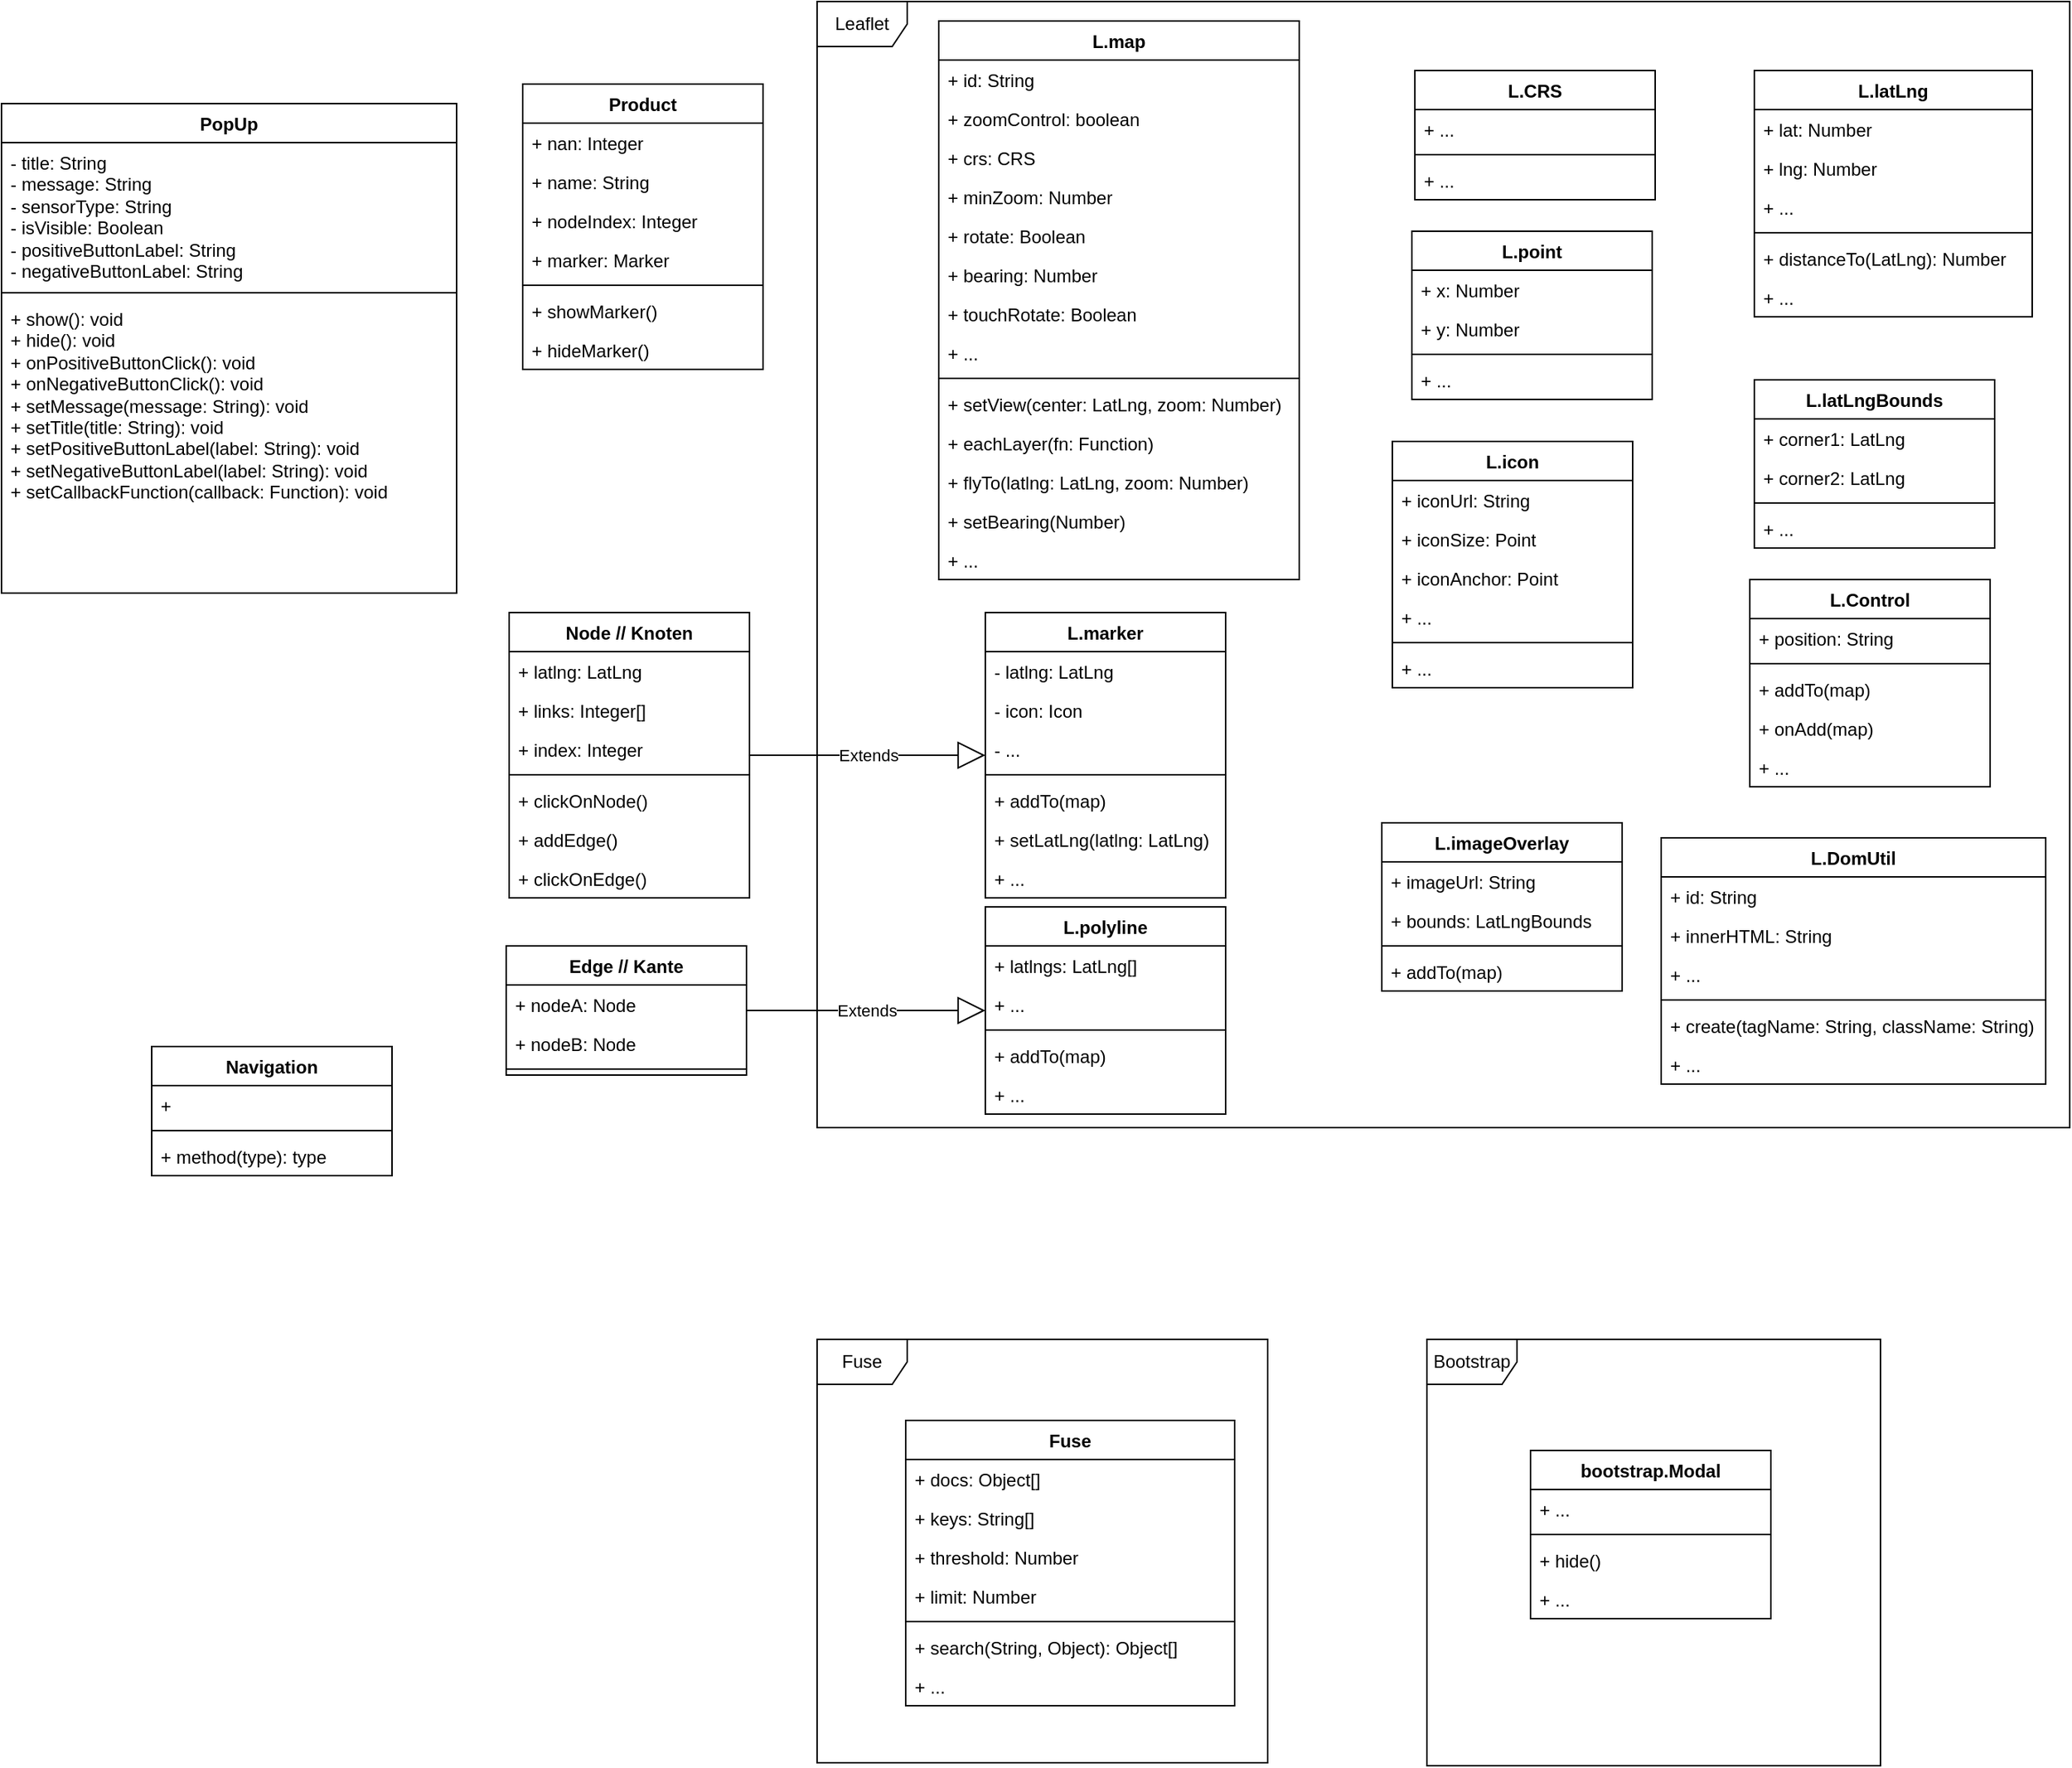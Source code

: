 <mxfile pages="2">
    <diagram id="jrNGx-gabtCFgvl1K_JJ" name="Klassendiagramm">
        <mxGraphModel dx="1294" dy="1395" grid="0" gridSize="10" guides="1" tooltips="1" connect="1" arrows="1" fold="1" page="0" pageScale="1" pageWidth="850" pageHeight="1100" math="0" shadow="0">
            <root>
                <mxCell id="0"/>
                <mxCell id="1" parent="0"/>
                <mxCell id="47bcrhxyphqd8BRHlcOZ-18" value="Leaflet" style="shape=umlFrame;whiteSpace=wrap;html=1;movable=0;resizable=0;rotatable=0;deletable=0;editable=0;connectable=0;locked=1;" parent="1" vertex="1">
                    <mxGeometry x="-164" y="-469" width="834" height="750" as="geometry"/>
                </mxCell>
                <mxCell id="-IxNRpvLPGeOnTa2XRwh-1" value="Node // Knoten" style="swimlane;fontStyle=1;align=center;verticalAlign=top;childLayout=stackLayout;horizontal=1;startSize=26;horizontalStack=0;resizeParent=1;resizeParentMax=0;resizeLast=0;collapsible=1;marginBottom=0;" parent="1" vertex="1">
                    <mxGeometry x="-369" y="-62" width="160" height="190" as="geometry"/>
                </mxCell>
                <mxCell id="2" value="+ latlng: LatLng" style="text;strokeColor=none;fillColor=none;align=left;verticalAlign=top;spacingLeft=4;spacingRight=4;overflow=hidden;rotatable=0;points=[[0,0.5],[1,0.5]];portConstraint=eastwest;" parent="-IxNRpvLPGeOnTa2XRwh-1" vertex="1">
                    <mxGeometry y="26" width="160" height="26" as="geometry"/>
                </mxCell>
                <mxCell id="79ByzgNNwlD58r3_2kEv-2" value="+ links: Integer[]" style="text;strokeColor=none;fillColor=none;align=left;verticalAlign=top;spacingLeft=4;spacingRight=4;overflow=hidden;rotatable=0;points=[[0,0.5],[1,0.5]];portConstraint=eastwest;" parent="-IxNRpvLPGeOnTa2XRwh-1" vertex="1">
                    <mxGeometry y="52" width="160" height="26" as="geometry"/>
                </mxCell>
                <mxCell id="47bcrhxyphqd8BRHlcOZ-35" value="+ index: Integer" style="text;strokeColor=none;fillColor=none;align=left;verticalAlign=top;spacingLeft=4;spacingRight=4;overflow=hidden;rotatable=0;points=[[0,0.5],[1,0.5]];portConstraint=eastwest;" parent="-IxNRpvLPGeOnTa2XRwh-1" vertex="1">
                    <mxGeometry y="78" width="160" height="26" as="geometry"/>
                </mxCell>
                <mxCell id="-IxNRpvLPGeOnTa2XRwh-3" value="" style="line;strokeWidth=1;fillColor=none;align=left;verticalAlign=middle;spacingTop=-1;spacingLeft=3;spacingRight=3;rotatable=0;labelPosition=right;points=[];portConstraint=eastwest;strokeColor=inherit;" parent="-IxNRpvLPGeOnTa2XRwh-1" vertex="1">
                    <mxGeometry y="104" width="160" height="8" as="geometry"/>
                </mxCell>
                <mxCell id="-IxNRpvLPGeOnTa2XRwh-4" value="+ clickOnNode()" style="text;strokeColor=none;fillColor=none;align=left;verticalAlign=top;spacingLeft=4;spacingRight=4;overflow=hidden;rotatable=0;points=[[0,0.5],[1,0.5]];portConstraint=eastwest;" parent="-IxNRpvLPGeOnTa2XRwh-1" vertex="1">
                    <mxGeometry y="112" width="160" height="26" as="geometry"/>
                </mxCell>
                <mxCell id="3" value="+ addEdge()" style="text;strokeColor=none;fillColor=none;align=left;verticalAlign=top;spacingLeft=4;spacingRight=4;overflow=hidden;rotatable=0;points=[[0,0.5],[1,0.5]];portConstraint=eastwest;" parent="-IxNRpvLPGeOnTa2XRwh-1" vertex="1">
                    <mxGeometry y="138" width="160" height="26" as="geometry"/>
                </mxCell>
                <mxCell id="4" value="+ clickOnEdge()" style="text;strokeColor=none;fillColor=none;align=left;verticalAlign=top;spacingLeft=4;spacingRight=4;overflow=hidden;rotatable=0;points=[[0,0.5],[1,0.5]];portConstraint=eastwest;" parent="-IxNRpvLPGeOnTa2XRwh-1" vertex="1">
                    <mxGeometry y="164" width="160" height="26" as="geometry"/>
                </mxCell>
                <mxCell id="47bcrhxyphqd8BRHlcOZ-1" value="L.marker" style="swimlane;fontStyle=1;align=center;verticalAlign=top;childLayout=stackLayout;horizontal=1;startSize=26;horizontalStack=0;resizeParent=1;resizeParentMax=0;resizeLast=0;collapsible=1;marginBottom=0;" parent="1" vertex="1">
                    <mxGeometry x="-52" y="-62" width="160" height="190" as="geometry"/>
                </mxCell>
                <mxCell id="47bcrhxyphqd8BRHlcOZ-2" value="- latlng: LatLng" style="text;strokeColor=none;fillColor=none;align=left;verticalAlign=top;spacingLeft=4;spacingRight=4;overflow=hidden;rotatable=0;points=[[0,0.5],[1,0.5]];portConstraint=eastwest;" parent="47bcrhxyphqd8BRHlcOZ-1" vertex="1">
                    <mxGeometry y="26" width="160" height="26" as="geometry"/>
                </mxCell>
                <mxCell id="47bcrhxyphqd8BRHlcOZ-5" value="- icon: Icon" style="text;strokeColor=none;fillColor=none;align=left;verticalAlign=top;spacingLeft=4;spacingRight=4;overflow=hidden;rotatable=0;points=[[0,0.5],[1,0.5]];portConstraint=eastwest;" parent="47bcrhxyphqd8BRHlcOZ-1" vertex="1">
                    <mxGeometry y="52" width="160" height="26" as="geometry"/>
                </mxCell>
                <mxCell id="47bcrhxyphqd8BRHlcOZ-22" value="- ..." style="text;strokeColor=none;fillColor=none;align=left;verticalAlign=top;spacingLeft=4;spacingRight=4;overflow=hidden;rotatable=0;points=[[0,0.5],[1,0.5]];portConstraint=eastwest;" parent="47bcrhxyphqd8BRHlcOZ-1" vertex="1">
                    <mxGeometry y="78" width="160" height="26" as="geometry"/>
                </mxCell>
                <mxCell id="47bcrhxyphqd8BRHlcOZ-3" value="" style="line;strokeWidth=1;fillColor=none;align=left;verticalAlign=middle;spacingTop=-1;spacingLeft=3;spacingRight=3;rotatable=0;labelPosition=right;points=[];portConstraint=eastwest;strokeColor=inherit;" parent="47bcrhxyphqd8BRHlcOZ-1" vertex="1">
                    <mxGeometry y="104" width="160" height="8" as="geometry"/>
                </mxCell>
                <mxCell id="4031oEJd7GCodYw7584o-1" value="+ addTo(map)" style="text;strokeColor=none;fillColor=none;align=left;verticalAlign=top;spacingLeft=4;spacingRight=4;overflow=hidden;rotatable=0;points=[[0,0.5],[1,0.5]];portConstraint=eastwest;" parent="47bcrhxyphqd8BRHlcOZ-1" vertex="1">
                    <mxGeometry y="112" width="160" height="26" as="geometry"/>
                </mxCell>
                <mxCell id="36" value="+ setLatLng(latlng: LatLng)" style="text;strokeColor=none;fillColor=none;align=left;verticalAlign=top;spacingLeft=4;spacingRight=4;overflow=hidden;rotatable=0;points=[[0,0.5],[1,0.5]];portConstraint=eastwest;" vertex="1" parent="47bcrhxyphqd8BRHlcOZ-1">
                    <mxGeometry y="138" width="160" height="26" as="geometry"/>
                </mxCell>
                <mxCell id="47bcrhxyphqd8BRHlcOZ-23" value="+ ..." style="text;strokeColor=none;fillColor=none;align=left;verticalAlign=top;spacingLeft=4;spacingRight=4;overflow=hidden;rotatable=0;points=[[0,0.5],[1,0.5]];portConstraint=eastwest;" parent="47bcrhxyphqd8BRHlcOZ-1" vertex="1">
                    <mxGeometry y="164" width="160" height="26" as="geometry"/>
                </mxCell>
                <mxCell id="47bcrhxyphqd8BRHlcOZ-6" value="L.icon" style="swimlane;fontStyle=1;align=center;verticalAlign=top;childLayout=stackLayout;horizontal=1;startSize=26;horizontalStack=0;resizeParent=1;resizeParentMax=0;resizeLast=0;collapsible=1;marginBottom=0;" parent="1" vertex="1">
                    <mxGeometry x="219" y="-176" width="160" height="164" as="geometry"/>
                </mxCell>
                <mxCell id="47bcrhxyphqd8BRHlcOZ-7" value="+ iconUrl: String" style="text;strokeColor=none;fillColor=none;align=left;verticalAlign=top;spacingLeft=4;spacingRight=4;overflow=hidden;rotatable=0;points=[[0,0.5],[1,0.5]];portConstraint=eastwest;" parent="47bcrhxyphqd8BRHlcOZ-6" vertex="1">
                    <mxGeometry y="26" width="160" height="26" as="geometry"/>
                </mxCell>
                <mxCell id="47bcrhxyphqd8BRHlcOZ-10" value="+ iconSize: Point" style="text;strokeColor=none;fillColor=none;align=left;verticalAlign=top;spacingLeft=4;spacingRight=4;overflow=hidden;rotatable=0;points=[[0,0.5],[1,0.5]];portConstraint=eastwest;" parent="47bcrhxyphqd8BRHlcOZ-6" vertex="1">
                    <mxGeometry y="52" width="160" height="26" as="geometry"/>
                </mxCell>
                <mxCell id="47bcrhxyphqd8BRHlcOZ-11" value="+ iconAnchor: Point" style="text;strokeColor=none;fillColor=none;align=left;verticalAlign=top;spacingLeft=4;spacingRight=4;overflow=hidden;rotatable=0;points=[[0,0.5],[1,0.5]];portConstraint=eastwest;" parent="47bcrhxyphqd8BRHlcOZ-6" vertex="1">
                    <mxGeometry y="78" width="160" height="26" as="geometry"/>
                </mxCell>
                <mxCell id="47bcrhxyphqd8BRHlcOZ-20" value="+ ..." style="text;strokeColor=none;fillColor=none;align=left;verticalAlign=top;spacingLeft=4;spacingRight=4;overflow=hidden;rotatable=0;points=[[0,0.5],[1,0.5]];portConstraint=eastwest;" parent="47bcrhxyphqd8BRHlcOZ-6" vertex="1">
                    <mxGeometry y="104" width="160" height="26" as="geometry"/>
                </mxCell>
                <mxCell id="47bcrhxyphqd8BRHlcOZ-8" value="" style="line;strokeWidth=1;fillColor=none;align=left;verticalAlign=middle;spacingTop=-1;spacingLeft=3;spacingRight=3;rotatable=0;labelPosition=right;points=[];portConstraint=eastwest;strokeColor=inherit;" parent="47bcrhxyphqd8BRHlcOZ-6" vertex="1">
                    <mxGeometry y="130" width="160" height="8" as="geometry"/>
                </mxCell>
                <mxCell id="47bcrhxyphqd8BRHlcOZ-9" value="+ ..." style="text;strokeColor=none;fillColor=none;align=left;verticalAlign=top;spacingLeft=4;spacingRight=4;overflow=hidden;rotatable=0;points=[[0,0.5],[1,0.5]];portConstraint=eastwest;" parent="47bcrhxyphqd8BRHlcOZ-6" vertex="1">
                    <mxGeometry y="138" width="160" height="26" as="geometry"/>
                </mxCell>
                <mxCell id="47bcrhxyphqd8BRHlcOZ-12" value="L.point" style="swimlane;fontStyle=1;align=center;verticalAlign=top;childLayout=stackLayout;horizontal=1;startSize=26;horizontalStack=0;resizeParent=1;resizeParentMax=0;resizeLast=0;collapsible=1;marginBottom=0;" parent="1" vertex="1">
                    <mxGeometry x="232" y="-316" width="160" height="112" as="geometry"/>
                </mxCell>
                <mxCell id="47bcrhxyphqd8BRHlcOZ-13" value="+ x: Number" style="text;strokeColor=none;fillColor=none;align=left;verticalAlign=top;spacingLeft=4;spacingRight=4;overflow=hidden;rotatable=0;points=[[0,0.5],[1,0.5]];portConstraint=eastwest;" parent="47bcrhxyphqd8BRHlcOZ-12" vertex="1">
                    <mxGeometry y="26" width="160" height="26" as="geometry"/>
                </mxCell>
                <mxCell id="47bcrhxyphqd8BRHlcOZ-16" value="+ y: Number" style="text;strokeColor=none;fillColor=none;align=left;verticalAlign=top;spacingLeft=4;spacingRight=4;overflow=hidden;rotatable=0;points=[[0,0.5],[1,0.5]];portConstraint=eastwest;" parent="47bcrhxyphqd8BRHlcOZ-12" vertex="1">
                    <mxGeometry y="52" width="160" height="26" as="geometry"/>
                </mxCell>
                <mxCell id="47bcrhxyphqd8BRHlcOZ-14" value="" style="line;strokeWidth=1;fillColor=none;align=left;verticalAlign=middle;spacingTop=-1;spacingLeft=3;spacingRight=3;rotatable=0;labelPosition=right;points=[];portConstraint=eastwest;strokeColor=inherit;" parent="47bcrhxyphqd8BRHlcOZ-12" vertex="1">
                    <mxGeometry y="78" width="160" height="8" as="geometry"/>
                </mxCell>
                <mxCell id="47bcrhxyphqd8BRHlcOZ-15" value="+ ..." style="text;strokeColor=none;fillColor=none;align=left;verticalAlign=top;spacingLeft=4;spacingRight=4;overflow=hidden;rotatable=0;points=[[0,0.5],[1,0.5]];portConstraint=eastwest;" parent="47bcrhxyphqd8BRHlcOZ-12" vertex="1">
                    <mxGeometry y="86" width="160" height="26" as="geometry"/>
                </mxCell>
                <mxCell id="47bcrhxyphqd8BRHlcOZ-24" value="Extends" style="endArrow=block;endSize=16;endFill=0;html=1;exitX=1;exitY=0.5;exitDx=0;exitDy=0;" parent="1" source="-IxNRpvLPGeOnTa2XRwh-1" target="47bcrhxyphqd8BRHlcOZ-1" edge="1">
                    <mxGeometry width="160" relative="1" as="geometry">
                        <mxPoint x="-137" y="203" as="sourcePoint"/>
                        <mxPoint x="23" y="203" as="targetPoint"/>
                    </mxGeometry>
                </mxCell>
                <mxCell id="47bcrhxyphqd8BRHlcOZ-27" value="L.latLng" style="swimlane;fontStyle=1;align=center;verticalAlign=top;childLayout=stackLayout;horizontal=1;startSize=26;horizontalStack=0;resizeParent=1;resizeParentMax=0;resizeLast=0;collapsible=1;marginBottom=0;" parent="1" vertex="1">
                    <mxGeometry x="460" y="-423" width="185" height="164" as="geometry"/>
                </mxCell>
                <mxCell id="47bcrhxyphqd8BRHlcOZ-28" value="+ lat: Number" style="text;strokeColor=none;fillColor=none;align=left;verticalAlign=top;spacingLeft=4;spacingRight=4;overflow=hidden;rotatable=0;points=[[0,0.5],[1,0.5]];portConstraint=eastwest;" parent="47bcrhxyphqd8BRHlcOZ-27" vertex="1">
                    <mxGeometry y="26" width="185" height="26" as="geometry"/>
                </mxCell>
                <mxCell id="47bcrhxyphqd8BRHlcOZ-32" value="+ lng: Number" style="text;strokeColor=none;fillColor=none;align=left;verticalAlign=top;spacingLeft=4;spacingRight=4;overflow=hidden;rotatable=0;points=[[0,0.5],[1,0.5]];portConstraint=eastwest;" parent="47bcrhxyphqd8BRHlcOZ-27" vertex="1">
                    <mxGeometry y="52" width="185" height="26" as="geometry"/>
                </mxCell>
                <mxCell id="47bcrhxyphqd8BRHlcOZ-33" value="+ ..." style="text;strokeColor=none;fillColor=none;align=left;verticalAlign=top;spacingLeft=4;spacingRight=4;overflow=hidden;rotatable=0;points=[[0,0.5],[1,0.5]];portConstraint=eastwest;" parent="47bcrhxyphqd8BRHlcOZ-27" vertex="1">
                    <mxGeometry y="78" width="185" height="26" as="geometry"/>
                </mxCell>
                <mxCell id="47bcrhxyphqd8BRHlcOZ-29" value="" style="line;strokeWidth=1;fillColor=none;align=left;verticalAlign=middle;spacingTop=-1;spacingLeft=3;spacingRight=3;rotatable=0;labelPosition=right;points=[];portConstraint=eastwest;strokeColor=inherit;" parent="47bcrhxyphqd8BRHlcOZ-27" vertex="1">
                    <mxGeometry y="104" width="185" height="8" as="geometry"/>
                </mxCell>
                <mxCell id="47bcrhxyphqd8BRHlcOZ-30" value="+ distanceTo(LatLng): Number" style="text;strokeColor=none;fillColor=none;align=left;verticalAlign=top;spacingLeft=4;spacingRight=4;overflow=hidden;rotatable=0;points=[[0,0.5],[1,0.5]];portConstraint=eastwest;" parent="47bcrhxyphqd8BRHlcOZ-27" vertex="1">
                    <mxGeometry y="112" width="185" height="26" as="geometry"/>
                </mxCell>
                <mxCell id="47bcrhxyphqd8BRHlcOZ-31" value="+ ..." style="text;strokeColor=none;fillColor=none;align=left;verticalAlign=top;spacingLeft=4;spacingRight=4;overflow=hidden;rotatable=0;points=[[0,0.5],[1,0.5]];portConstraint=eastwest;" parent="47bcrhxyphqd8BRHlcOZ-27" vertex="1">
                    <mxGeometry y="138" width="185" height="26" as="geometry"/>
                </mxCell>
                <mxCell id="47bcrhxyphqd8BRHlcOZ-36" value="L.map" style="swimlane;fontStyle=1;align=center;verticalAlign=top;childLayout=stackLayout;horizontal=1;startSize=26;horizontalStack=0;resizeParent=1;resizeParentMax=0;resizeLast=0;collapsible=1;marginBottom=0;" parent="1" vertex="1">
                    <mxGeometry x="-83" y="-456" width="240" height="372" as="geometry"/>
                </mxCell>
                <mxCell id="47bcrhxyphqd8BRHlcOZ-46" value="+ id: String" style="text;strokeColor=none;fillColor=none;align=left;verticalAlign=top;spacingLeft=4;spacingRight=4;overflow=hidden;rotatable=0;points=[[0,0.5],[1,0.5]];portConstraint=eastwest;" parent="47bcrhxyphqd8BRHlcOZ-36" vertex="1">
                    <mxGeometry y="26" width="240" height="26" as="geometry"/>
                </mxCell>
                <mxCell id="47bcrhxyphqd8BRHlcOZ-37" value="+ zoomControl: boolean" style="text;strokeColor=none;fillColor=none;align=left;verticalAlign=top;spacingLeft=4;spacingRight=4;overflow=hidden;rotatable=0;points=[[0,0.5],[1,0.5]];portConstraint=eastwest;" parent="47bcrhxyphqd8BRHlcOZ-36" vertex="1">
                    <mxGeometry y="52" width="240" height="26" as="geometry"/>
                </mxCell>
                <mxCell id="47bcrhxyphqd8BRHlcOZ-40" value="+ crs: CRS" style="text;strokeColor=none;fillColor=none;align=left;verticalAlign=top;spacingLeft=4;spacingRight=4;overflow=hidden;rotatable=0;points=[[0,0.5],[1,0.5]];portConstraint=eastwest;" parent="47bcrhxyphqd8BRHlcOZ-36" vertex="1">
                    <mxGeometry y="78" width="240" height="26" as="geometry"/>
                </mxCell>
                <mxCell id="47bcrhxyphqd8BRHlcOZ-41" value="+ minZoom: Number" style="text;strokeColor=none;fillColor=none;align=left;verticalAlign=top;spacingLeft=4;spacingRight=4;overflow=hidden;rotatable=0;points=[[0,0.5],[1,0.5]];portConstraint=eastwest;" parent="47bcrhxyphqd8BRHlcOZ-36" vertex="1">
                    <mxGeometry y="104" width="240" height="26" as="geometry"/>
                </mxCell>
                <mxCell id="22" value="+ rotate: Boolean" style="text;strokeColor=none;fillColor=none;align=left;verticalAlign=top;spacingLeft=4;spacingRight=4;overflow=hidden;rotatable=0;points=[[0,0.5],[1,0.5]];portConstraint=eastwest;" parent="47bcrhxyphqd8BRHlcOZ-36" vertex="1">
                    <mxGeometry y="130" width="240" height="26" as="geometry"/>
                </mxCell>
                <mxCell id="23" value="+ bearing: Number" style="text;strokeColor=none;fillColor=none;align=left;verticalAlign=top;spacingLeft=4;spacingRight=4;overflow=hidden;rotatable=0;points=[[0,0.5],[1,0.5]];portConstraint=eastwest;" vertex="1" parent="47bcrhxyphqd8BRHlcOZ-36">
                    <mxGeometry y="156" width="240" height="26" as="geometry"/>
                </mxCell>
                <mxCell id="24" value="+ touchRotate: Boolean" style="text;strokeColor=none;fillColor=none;align=left;verticalAlign=top;spacingLeft=4;spacingRight=4;overflow=hidden;rotatable=0;points=[[0,0.5],[1,0.5]];portConstraint=eastwest;" vertex="1" parent="47bcrhxyphqd8BRHlcOZ-36">
                    <mxGeometry y="182" width="240" height="26" as="geometry"/>
                </mxCell>
                <mxCell id="47bcrhxyphqd8BRHlcOZ-47" value="+ ..." style="text;strokeColor=none;fillColor=none;align=left;verticalAlign=top;spacingLeft=4;spacingRight=4;overflow=hidden;rotatable=0;points=[[0,0.5],[1,0.5]];portConstraint=eastwest;" parent="47bcrhxyphqd8BRHlcOZ-36" vertex="1">
                    <mxGeometry y="208" width="240" height="26" as="geometry"/>
                </mxCell>
                <mxCell id="47bcrhxyphqd8BRHlcOZ-38" value="" style="line;strokeWidth=1;fillColor=none;align=left;verticalAlign=middle;spacingTop=-1;spacingLeft=3;spacingRight=3;rotatable=0;labelPosition=right;points=[];portConstraint=eastwest;strokeColor=inherit;" parent="47bcrhxyphqd8BRHlcOZ-36" vertex="1">
                    <mxGeometry y="234" width="240" height="8" as="geometry"/>
                </mxCell>
                <mxCell id="47bcrhxyphqd8BRHlcOZ-39" value="+ setView(center: LatLng, zoom: Number)" style="text;strokeColor=none;fillColor=none;align=left;verticalAlign=top;spacingLeft=4;spacingRight=4;overflow=hidden;rotatable=0;points=[[0,0.5],[1,0.5]];portConstraint=eastwest;" parent="47bcrhxyphqd8BRHlcOZ-36" vertex="1">
                    <mxGeometry y="242" width="240" height="26" as="geometry"/>
                </mxCell>
                <mxCell id="33" value="+ eachLayer(fn: Function)" style="text;strokeColor=none;fillColor=none;align=left;verticalAlign=top;spacingLeft=4;spacingRight=4;overflow=hidden;rotatable=0;points=[[0,0.5],[1,0.5]];portConstraint=eastwest;" vertex="1" parent="47bcrhxyphqd8BRHlcOZ-36">
                    <mxGeometry y="268" width="240" height="26" as="geometry"/>
                </mxCell>
                <mxCell id="34" value="+ flyTo(latlng: LatLng, zoom: Number)" style="text;strokeColor=none;fillColor=none;align=left;verticalAlign=top;spacingLeft=4;spacingRight=4;overflow=hidden;rotatable=0;points=[[0,0.5],[1,0.5]];portConstraint=eastwest;" vertex="1" parent="47bcrhxyphqd8BRHlcOZ-36">
                    <mxGeometry y="294" width="240" height="26" as="geometry"/>
                </mxCell>
                <mxCell id="35" value="+ setBearing(Number)" style="text;strokeColor=none;fillColor=none;align=left;verticalAlign=top;spacingLeft=4;spacingRight=4;overflow=hidden;rotatable=0;points=[[0,0.5],[1,0.5]];portConstraint=eastwest;" vertex="1" parent="47bcrhxyphqd8BRHlcOZ-36">
                    <mxGeometry y="320" width="240" height="26" as="geometry"/>
                </mxCell>
                <mxCell id="47bcrhxyphqd8BRHlcOZ-48" value="+ ..." style="text;strokeColor=none;fillColor=none;align=left;verticalAlign=top;spacingLeft=4;spacingRight=4;overflow=hidden;rotatable=0;points=[[0,0.5],[1,0.5]];portConstraint=eastwest;" parent="47bcrhxyphqd8BRHlcOZ-36" vertex="1">
                    <mxGeometry y="346" width="240" height="26" as="geometry"/>
                </mxCell>
                <mxCell id="47bcrhxyphqd8BRHlcOZ-42" value="L.imageOverlay" style="swimlane;fontStyle=1;align=center;verticalAlign=top;childLayout=stackLayout;horizontal=1;startSize=26;horizontalStack=0;resizeParent=1;resizeParentMax=0;resizeLast=0;collapsible=1;marginBottom=0;" parent="1" vertex="1">
                    <mxGeometry x="212" y="78" width="160" height="112" as="geometry"/>
                </mxCell>
                <mxCell id="47bcrhxyphqd8BRHlcOZ-43" value="+ imageUrl: String" style="text;strokeColor=none;fillColor=none;align=left;verticalAlign=top;spacingLeft=4;spacingRight=4;overflow=hidden;rotatable=0;points=[[0,0.5],[1,0.5]];portConstraint=eastwest;" parent="47bcrhxyphqd8BRHlcOZ-42" vertex="1">
                    <mxGeometry y="26" width="160" height="26" as="geometry"/>
                </mxCell>
                <mxCell id="47bcrhxyphqd8BRHlcOZ-49" value="+ bounds: LatLngBounds" style="text;strokeColor=none;fillColor=none;align=left;verticalAlign=top;spacingLeft=4;spacingRight=4;overflow=hidden;rotatable=0;points=[[0,0.5],[1,0.5]];portConstraint=eastwest;" parent="47bcrhxyphqd8BRHlcOZ-42" vertex="1">
                    <mxGeometry y="52" width="160" height="26" as="geometry"/>
                </mxCell>
                <mxCell id="47bcrhxyphqd8BRHlcOZ-44" value="" style="line;strokeWidth=1;fillColor=none;align=left;verticalAlign=middle;spacingTop=-1;spacingLeft=3;spacingRight=3;rotatable=0;labelPosition=right;points=[];portConstraint=eastwest;strokeColor=inherit;" parent="47bcrhxyphqd8BRHlcOZ-42" vertex="1">
                    <mxGeometry y="78" width="160" height="8" as="geometry"/>
                </mxCell>
                <mxCell id="47bcrhxyphqd8BRHlcOZ-45" value="+ addTo(map)" style="text;strokeColor=none;fillColor=none;align=left;verticalAlign=top;spacingLeft=4;spacingRight=4;overflow=hidden;rotatable=0;points=[[0,0.5],[1,0.5]];portConstraint=eastwest;" parent="47bcrhxyphqd8BRHlcOZ-42" vertex="1">
                    <mxGeometry y="86" width="160" height="26" as="geometry"/>
                </mxCell>
                <mxCell id="47bcrhxyphqd8BRHlcOZ-50" value="L.latLngBounds" style="swimlane;fontStyle=1;align=center;verticalAlign=top;childLayout=stackLayout;horizontal=1;startSize=26;horizontalStack=0;resizeParent=1;resizeParentMax=0;resizeLast=0;collapsible=1;marginBottom=0;" parent="1" vertex="1">
                    <mxGeometry x="460" y="-217" width="160" height="112" as="geometry"/>
                </mxCell>
                <mxCell id="47bcrhxyphqd8BRHlcOZ-51" value="+ corner1: LatLng" style="text;strokeColor=none;fillColor=none;align=left;verticalAlign=top;spacingLeft=4;spacingRight=4;overflow=hidden;rotatable=0;points=[[0,0.5],[1,0.5]];portConstraint=eastwest;" parent="47bcrhxyphqd8BRHlcOZ-50" vertex="1">
                    <mxGeometry y="26" width="160" height="26" as="geometry"/>
                </mxCell>
                <mxCell id="47bcrhxyphqd8BRHlcOZ-54" value="+ corner2: LatLng" style="text;strokeColor=none;fillColor=none;align=left;verticalAlign=top;spacingLeft=4;spacingRight=4;overflow=hidden;rotatable=0;points=[[0,0.5],[1,0.5]];portConstraint=eastwest;" parent="47bcrhxyphqd8BRHlcOZ-50" vertex="1">
                    <mxGeometry y="52" width="160" height="26" as="geometry"/>
                </mxCell>
                <mxCell id="47bcrhxyphqd8BRHlcOZ-52" value="" style="line;strokeWidth=1;fillColor=none;align=left;verticalAlign=middle;spacingTop=-1;spacingLeft=3;spacingRight=3;rotatable=0;labelPosition=right;points=[];portConstraint=eastwest;strokeColor=inherit;" parent="47bcrhxyphqd8BRHlcOZ-50" vertex="1">
                    <mxGeometry y="78" width="160" height="8" as="geometry"/>
                </mxCell>
                <mxCell id="47bcrhxyphqd8BRHlcOZ-53" value="+ ..." style="text;strokeColor=none;fillColor=none;align=left;verticalAlign=top;spacingLeft=4;spacingRight=4;overflow=hidden;rotatable=0;points=[[0,0.5],[1,0.5]];portConstraint=eastwest;" parent="47bcrhxyphqd8BRHlcOZ-50" vertex="1">
                    <mxGeometry y="86" width="160" height="26" as="geometry"/>
                </mxCell>
                <mxCell id="47bcrhxyphqd8BRHlcOZ-58" value="L.CRS" style="swimlane;fontStyle=1;align=center;verticalAlign=top;childLayout=stackLayout;horizontal=1;startSize=26;horizontalStack=0;resizeParent=1;resizeParentMax=0;resizeLast=0;collapsible=1;marginBottom=0;" parent="1" vertex="1">
                    <mxGeometry x="234" y="-423" width="160" height="86" as="geometry"/>
                </mxCell>
                <mxCell id="47bcrhxyphqd8BRHlcOZ-59" value="+ ..." style="text;strokeColor=none;fillColor=none;align=left;verticalAlign=top;spacingLeft=4;spacingRight=4;overflow=hidden;rotatable=0;points=[[0,0.5],[1,0.5]];portConstraint=eastwest;" parent="47bcrhxyphqd8BRHlcOZ-58" vertex="1">
                    <mxGeometry y="26" width="160" height="26" as="geometry"/>
                </mxCell>
                <mxCell id="47bcrhxyphqd8BRHlcOZ-60" value="" style="line;strokeWidth=1;fillColor=none;align=left;verticalAlign=middle;spacingTop=-1;spacingLeft=3;spacingRight=3;rotatable=0;labelPosition=right;points=[];portConstraint=eastwest;strokeColor=inherit;" parent="47bcrhxyphqd8BRHlcOZ-58" vertex="1">
                    <mxGeometry y="52" width="160" height="8" as="geometry"/>
                </mxCell>
                <mxCell id="47bcrhxyphqd8BRHlcOZ-61" value="+ ..." style="text;strokeColor=none;fillColor=none;align=left;verticalAlign=top;spacingLeft=4;spacingRight=4;overflow=hidden;rotatable=0;points=[[0,0.5],[1,0.5]];portConstraint=eastwest;" parent="47bcrhxyphqd8BRHlcOZ-58" vertex="1">
                    <mxGeometry y="60" width="160" height="26" as="geometry"/>
                </mxCell>
                <mxCell id="4031oEJd7GCodYw7584o-3" value="L.polyline" style="swimlane;fontStyle=1;align=center;verticalAlign=top;childLayout=stackLayout;horizontal=1;startSize=26;horizontalStack=0;resizeParent=1;resizeParentMax=0;resizeLast=0;collapsible=1;marginBottom=0;" parent="1" vertex="1">
                    <mxGeometry x="-52" y="134" width="160" height="138" as="geometry"/>
                </mxCell>
                <mxCell id="4031oEJd7GCodYw7584o-4" value="+ latlngs: LatLng[]" style="text;strokeColor=none;fillColor=none;align=left;verticalAlign=top;spacingLeft=4;spacingRight=4;overflow=hidden;rotatable=0;points=[[0,0.5],[1,0.5]];portConstraint=eastwest;" parent="4031oEJd7GCodYw7584o-3" vertex="1">
                    <mxGeometry y="26" width="160" height="26" as="geometry"/>
                </mxCell>
                <mxCell id="4031oEJd7GCodYw7584o-13" value="+ ..." style="text;strokeColor=none;fillColor=none;align=left;verticalAlign=top;spacingLeft=4;spacingRight=4;overflow=hidden;rotatable=0;points=[[0,0.5],[1,0.5]];portConstraint=eastwest;" parent="4031oEJd7GCodYw7584o-3" vertex="1">
                    <mxGeometry y="52" width="160" height="26" as="geometry"/>
                </mxCell>
                <mxCell id="4031oEJd7GCodYw7584o-5" value="" style="line;strokeWidth=1;fillColor=none;align=left;verticalAlign=middle;spacingTop=-1;spacingLeft=3;spacingRight=3;rotatable=0;labelPosition=right;points=[];portConstraint=eastwest;strokeColor=inherit;" parent="4031oEJd7GCodYw7584o-3" vertex="1">
                    <mxGeometry y="78" width="160" height="8" as="geometry"/>
                </mxCell>
                <mxCell id="4031oEJd7GCodYw7584o-6" value="+ addTo(map)" style="text;strokeColor=none;fillColor=none;align=left;verticalAlign=top;spacingLeft=4;spacingRight=4;overflow=hidden;rotatable=0;points=[[0,0.5],[1,0.5]];portConstraint=eastwest;" parent="4031oEJd7GCodYw7584o-3" vertex="1">
                    <mxGeometry y="86" width="160" height="26" as="geometry"/>
                </mxCell>
                <mxCell id="4031oEJd7GCodYw7584o-14" value="+ ..." style="text;strokeColor=none;fillColor=none;align=left;verticalAlign=top;spacingLeft=4;spacingRight=4;overflow=hidden;rotatable=0;points=[[0,0.5],[1,0.5]];portConstraint=eastwest;" parent="4031oEJd7GCodYw7584o-3" vertex="1">
                    <mxGeometry y="112" width="160" height="26" as="geometry"/>
                </mxCell>
                <mxCell id="4031oEJd7GCodYw7584o-7" value="Edge // Kante" style="swimlane;fontStyle=1;align=center;verticalAlign=top;childLayout=stackLayout;horizontal=1;startSize=26;horizontalStack=0;resizeParent=1;resizeParentMax=0;resizeLast=0;collapsible=1;marginBottom=0;" parent="1" vertex="1">
                    <mxGeometry x="-371" y="160" width="160" height="86" as="geometry"/>
                </mxCell>
                <mxCell id="4031oEJd7GCodYw7584o-8" value="+ nodeA: Node" style="text;strokeColor=none;fillColor=none;align=left;verticalAlign=top;spacingLeft=4;spacingRight=4;overflow=hidden;rotatable=0;points=[[0,0.5],[1,0.5]];portConstraint=eastwest;" parent="4031oEJd7GCodYw7584o-7" vertex="1">
                    <mxGeometry y="26" width="160" height="26" as="geometry"/>
                </mxCell>
                <mxCell id="4031oEJd7GCodYw7584o-12" value="+ nodeB: Node" style="text;strokeColor=none;fillColor=none;align=left;verticalAlign=top;spacingLeft=4;spacingRight=4;overflow=hidden;rotatable=0;points=[[0,0.5],[1,0.5]];portConstraint=eastwest;" parent="4031oEJd7GCodYw7584o-7" vertex="1">
                    <mxGeometry y="52" width="160" height="26" as="geometry"/>
                </mxCell>
                <mxCell id="4031oEJd7GCodYw7584o-9" value="" style="line;strokeWidth=1;fillColor=none;align=left;verticalAlign=middle;spacingTop=-1;spacingLeft=3;spacingRight=3;rotatable=0;labelPosition=right;points=[];portConstraint=eastwest;strokeColor=inherit;" parent="4031oEJd7GCodYw7584o-7" vertex="1">
                    <mxGeometry y="78" width="160" height="8" as="geometry"/>
                </mxCell>
                <mxCell id="4031oEJd7GCodYw7584o-11" value="Extends" style="endArrow=block;endSize=16;endFill=0;html=1;" parent="1" source="4031oEJd7GCodYw7584o-7" target="4031oEJd7GCodYw7584o-3" edge="1">
                    <mxGeometry width="160" relative="1" as="geometry">
                        <mxPoint x="-224" y="166" as="sourcePoint"/>
                        <mxPoint x="-64" y="166" as="targetPoint"/>
                    </mxGeometry>
                </mxCell>
                <mxCell id="eqyPjIkJq11NoU5mD4Jg-10" value="L.Control" style="swimlane;fontStyle=1;align=center;verticalAlign=top;childLayout=stackLayout;horizontal=1;startSize=26;horizontalStack=0;resizeParent=1;resizeParentMax=0;resizeLast=0;collapsible=1;marginBottom=0;" parent="1" vertex="1">
                    <mxGeometry x="457" y="-84" width="160" height="138" as="geometry"/>
                </mxCell>
                <mxCell id="eqyPjIkJq11NoU5mD4Jg-11" value="+ position: String" style="text;strokeColor=none;fillColor=none;align=left;verticalAlign=top;spacingLeft=4;spacingRight=4;overflow=hidden;rotatable=0;points=[[0,0.5],[1,0.5]];portConstraint=eastwest;" parent="eqyPjIkJq11NoU5mD4Jg-10" vertex="1">
                    <mxGeometry y="26" width="160" height="26" as="geometry"/>
                </mxCell>
                <mxCell id="eqyPjIkJq11NoU5mD4Jg-12" value="" style="line;strokeWidth=1;fillColor=none;align=left;verticalAlign=middle;spacingTop=-1;spacingLeft=3;spacingRight=3;rotatable=0;labelPosition=right;points=[];portConstraint=eastwest;strokeColor=inherit;" parent="eqyPjIkJq11NoU5mD4Jg-10" vertex="1">
                    <mxGeometry y="52" width="160" height="8" as="geometry"/>
                </mxCell>
                <mxCell id="eqyPjIkJq11NoU5mD4Jg-13" value="+ addTo(map)" style="text;strokeColor=none;fillColor=none;align=left;verticalAlign=top;spacingLeft=4;spacingRight=4;overflow=hidden;rotatable=0;points=[[0,0.5],[1,0.5]];portConstraint=eastwest;" parent="eqyPjIkJq11NoU5mD4Jg-10" vertex="1">
                    <mxGeometry y="60" width="160" height="26" as="geometry"/>
                </mxCell>
                <mxCell id="eqyPjIkJq11NoU5mD4Jg-14" value="+ onAdd(map)" style="text;strokeColor=none;fillColor=none;align=left;verticalAlign=top;spacingLeft=4;spacingRight=4;overflow=hidden;rotatable=0;points=[[0,0.5],[1,0.5]];portConstraint=eastwest;" parent="eqyPjIkJq11NoU5mD4Jg-10" vertex="1">
                    <mxGeometry y="86" width="160" height="26" as="geometry"/>
                </mxCell>
                <mxCell id="eqyPjIkJq11NoU5mD4Jg-15" value="+ ..." style="text;strokeColor=none;fillColor=none;align=left;verticalAlign=top;spacingLeft=4;spacingRight=4;overflow=hidden;rotatable=0;points=[[0,0.5],[1,0.5]];portConstraint=eastwest;" parent="eqyPjIkJq11NoU5mD4Jg-10" vertex="1">
                    <mxGeometry y="112" width="160" height="26" as="geometry"/>
                </mxCell>
                <mxCell id="5" value="Product" style="swimlane;fontStyle=1;align=center;verticalAlign=top;childLayout=stackLayout;horizontal=1;startSize=26;horizontalStack=0;resizeParent=1;resizeParentMax=0;resizeLast=0;collapsible=1;marginBottom=0;" parent="1" vertex="1">
                    <mxGeometry x="-360" y="-414" width="160" height="190" as="geometry"/>
                </mxCell>
                <mxCell id="10" value="+ nan: Integer" style="text;strokeColor=none;fillColor=none;align=left;verticalAlign=top;spacingLeft=4;spacingRight=4;overflow=hidden;rotatable=0;points=[[0,0.5],[1,0.5]];portConstraint=eastwest;" parent="5" vertex="1">
                    <mxGeometry y="26" width="160" height="26" as="geometry"/>
                </mxCell>
                <mxCell id="6" value="+ name: String" style="text;strokeColor=none;fillColor=none;align=left;verticalAlign=top;spacingLeft=4;spacingRight=4;overflow=hidden;rotatable=0;points=[[0,0.5],[1,0.5]];portConstraint=eastwest;" parent="5" vertex="1">
                    <mxGeometry y="52" width="160" height="26" as="geometry"/>
                </mxCell>
                <mxCell id="9" value="+ nodeIndex: Integer" style="text;strokeColor=none;fillColor=none;align=left;verticalAlign=top;spacingLeft=4;spacingRight=4;overflow=hidden;rotatable=0;points=[[0,0.5],[1,0.5]];portConstraint=eastwest;" parent="5" vertex="1">
                    <mxGeometry y="78" width="160" height="26" as="geometry"/>
                </mxCell>
                <mxCell id="12" value="+ marker: Marker" style="text;strokeColor=none;fillColor=none;align=left;verticalAlign=top;spacingLeft=4;spacingRight=4;overflow=hidden;rotatable=0;points=[[0,0.5],[1,0.5]];portConstraint=eastwest;" parent="5" vertex="1">
                    <mxGeometry y="104" width="160" height="26" as="geometry"/>
                </mxCell>
                <mxCell id="7" value="" style="line;strokeWidth=1;fillColor=none;align=left;verticalAlign=middle;spacingTop=-1;spacingLeft=3;spacingRight=3;rotatable=0;labelPosition=right;points=[];portConstraint=eastwest;strokeColor=inherit;" parent="5" vertex="1">
                    <mxGeometry y="130" width="160" height="8" as="geometry"/>
                </mxCell>
                <mxCell id="11" value="+ showMarker()" style="text;strokeColor=none;fillColor=none;align=left;verticalAlign=top;spacingLeft=4;spacingRight=4;overflow=hidden;rotatable=0;points=[[0,0.5],[1,0.5]];portConstraint=eastwest;" parent="5" vertex="1">
                    <mxGeometry y="138" width="160" height="26" as="geometry"/>
                </mxCell>
                <mxCell id="13" value="+ hideMarker()" style="text;strokeColor=none;fillColor=none;align=left;verticalAlign=top;spacingLeft=4;spacingRight=4;overflow=hidden;rotatable=0;points=[[0,0.5],[1,0.5]];portConstraint=eastwest;" parent="5" vertex="1">
                    <mxGeometry y="164" width="160" height="26" as="geometry"/>
                </mxCell>
                <mxCell id="_UXYap-9G4nkW2X20bQw-10" value="PopUp" style="swimlane;fontStyle=1;align=center;verticalAlign=top;childLayout=stackLayout;horizontal=1;startSize=26;horizontalStack=0;resizeParent=1;resizeParentMax=0;resizeLast=0;collapsible=1;marginBottom=0;whiteSpace=wrap;html=1;" parent="1" vertex="1">
                    <mxGeometry x="-707" y="-401" width="303" height="326" as="geometry"/>
                </mxCell>
                <mxCell id="_UXYap-9G4nkW2X20bQw-11" value="&lt;div&gt;- title: String&lt;br&gt;- message: String&lt;/div&gt;&lt;div&gt;- sensorType: String&lt;/div&gt;&lt;div&gt;- isVisible: Boolean&lt;/div&gt;&lt;div&gt;- positiveButtonLabel: String&lt;/div&gt;&lt;div&gt;- negativeButtonLabel: String&lt;/div&gt;" style="text;strokeColor=none;fillColor=none;align=left;verticalAlign=top;spacingLeft=4;spacingRight=4;overflow=hidden;rotatable=0;points=[[0,0.5],[1,0.5]];portConstraint=eastwest;whiteSpace=wrap;html=1;" parent="_UXYap-9G4nkW2X20bQw-10" vertex="1">
                    <mxGeometry y="26" width="303" height="96" as="geometry"/>
                </mxCell>
                <mxCell id="_UXYap-9G4nkW2X20bQw-12" value="" style="line;strokeWidth=1;fillColor=none;align=left;verticalAlign=middle;spacingTop=-1;spacingLeft=3;spacingRight=3;rotatable=0;labelPosition=right;points=[];portConstraint=eastwest;strokeColor=inherit;" parent="_UXYap-9G4nkW2X20bQw-10" vertex="1">
                    <mxGeometry y="122" width="303" height="8" as="geometry"/>
                </mxCell>
                <mxCell id="_UXYap-9G4nkW2X20bQw-13" value="&lt;div&gt;+ show(): void&lt;/div&gt;&lt;div&gt;+ hide(): void&lt;/div&gt;&lt;div&gt;+ onPositiveButtonClick(): void&lt;/div&gt;&lt;div&gt;+ onNegativeButtonClick(): void&lt;/div&gt;&lt;div&gt;+ setMessage(message: String): void&lt;/div&gt;&lt;div&gt;+ setTitle(title: String): void&lt;/div&gt;&lt;div&gt;+ setPositiveButtonLabel(label: String): void&lt;/div&gt;&lt;div&gt;+ setNegativeButtonLabel(label: String): void&lt;/div&gt;&lt;div&gt;+ setCallbackFunction(callback: Function): void&lt;/div&gt;" style="text;strokeColor=none;fillColor=none;align=left;verticalAlign=top;spacingLeft=4;spacingRight=4;overflow=hidden;rotatable=0;points=[[0,0.5],[1,0.5]];portConstraint=eastwest;whiteSpace=wrap;html=1;" parent="_UXYap-9G4nkW2X20bQw-10" vertex="1">
                    <mxGeometry y="130" width="303" height="196" as="geometry"/>
                </mxCell>
                <mxCell id="_UXYap-9G4nkW2X20bQw-14" value="Navigation" style="swimlane;fontStyle=1;align=center;verticalAlign=top;childLayout=stackLayout;horizontal=1;startSize=26;horizontalStack=0;resizeParent=1;resizeParentMax=0;resizeLast=0;collapsible=1;marginBottom=0;whiteSpace=wrap;html=1;" parent="1" vertex="1">
                    <mxGeometry x="-607" y="227" width="160" height="86" as="geometry"/>
                </mxCell>
                <mxCell id="_UXYap-9G4nkW2X20bQw-15" value="+&amp;nbsp;" style="text;strokeColor=none;fillColor=none;align=left;verticalAlign=top;spacingLeft=4;spacingRight=4;overflow=hidden;rotatable=0;points=[[0,0.5],[1,0.5]];portConstraint=eastwest;whiteSpace=wrap;html=1;" parent="_UXYap-9G4nkW2X20bQw-14" vertex="1">
                    <mxGeometry y="26" width="160" height="26" as="geometry"/>
                </mxCell>
                <mxCell id="_UXYap-9G4nkW2X20bQw-16" value="" style="line;strokeWidth=1;fillColor=none;align=left;verticalAlign=middle;spacingTop=-1;spacingLeft=3;spacingRight=3;rotatable=0;labelPosition=right;points=[];portConstraint=eastwest;strokeColor=inherit;" parent="_UXYap-9G4nkW2X20bQw-14" vertex="1">
                    <mxGeometry y="52" width="160" height="8" as="geometry"/>
                </mxCell>
                <mxCell id="_UXYap-9G4nkW2X20bQw-17" value="+ method(type): type" style="text;strokeColor=none;fillColor=none;align=left;verticalAlign=top;spacingLeft=4;spacingRight=4;overflow=hidden;rotatable=0;points=[[0,0.5],[1,0.5]];portConstraint=eastwest;whiteSpace=wrap;html=1;" parent="_UXYap-9G4nkW2X20bQw-14" vertex="1">
                    <mxGeometry y="60" width="160" height="26" as="geometry"/>
                </mxCell>
                <mxCell id="14" value="Fuse" style="shape=umlFrame;whiteSpace=wrap;html=1;" parent="1" vertex="1">
                    <mxGeometry x="-164" y="422" width="300" height="282" as="geometry"/>
                </mxCell>
                <mxCell id="15" value="Fuse" style="swimlane;fontStyle=1;align=center;verticalAlign=top;childLayout=stackLayout;horizontal=1;startSize=26;horizontalStack=0;resizeParent=1;resizeParentMax=0;resizeLast=0;collapsible=1;marginBottom=0;" parent="1" vertex="1">
                    <mxGeometry x="-105" y="476" width="219" height="190" as="geometry"/>
                </mxCell>
                <mxCell id="16" value="+ docs: Object[]" style="text;strokeColor=none;fillColor=none;align=left;verticalAlign=top;spacingLeft=4;spacingRight=4;overflow=hidden;rotatable=0;points=[[0,0.5],[1,0.5]];portConstraint=eastwest;" parent="15" vertex="1">
                    <mxGeometry y="26" width="219" height="26" as="geometry"/>
                </mxCell>
                <mxCell id="19" value="+ keys: String[]" style="text;strokeColor=none;fillColor=none;align=left;verticalAlign=top;spacingLeft=4;spacingRight=4;overflow=hidden;rotatable=0;points=[[0,0.5],[1,0.5]];portConstraint=eastwest;" parent="15" vertex="1">
                    <mxGeometry y="52" width="219" height="26" as="geometry"/>
                </mxCell>
                <mxCell id="20" value="+ threshold: Number" style="text;strokeColor=none;fillColor=none;align=left;verticalAlign=top;spacingLeft=4;spacingRight=4;overflow=hidden;rotatable=0;points=[[0,0.5],[1,0.5]];portConstraint=eastwest;" parent="15" vertex="1">
                    <mxGeometry y="78" width="219" height="26" as="geometry"/>
                </mxCell>
                <mxCell id="21" value="+ limit: Number" style="text;strokeColor=none;fillColor=none;align=left;verticalAlign=top;spacingLeft=4;spacingRight=4;overflow=hidden;rotatable=0;points=[[0,0.5],[1,0.5]];portConstraint=eastwest;" parent="15" vertex="1">
                    <mxGeometry y="104" width="219" height="26" as="geometry"/>
                </mxCell>
                <mxCell id="17" value="" style="line;strokeWidth=1;fillColor=none;align=left;verticalAlign=middle;spacingTop=-1;spacingLeft=3;spacingRight=3;rotatable=0;labelPosition=right;points=[];portConstraint=eastwest;strokeColor=inherit;" parent="15" vertex="1">
                    <mxGeometry y="130" width="219" height="8" as="geometry"/>
                </mxCell>
                <mxCell id="18" value="+ search(String, Object): Object[]" style="text;strokeColor=none;fillColor=none;align=left;verticalAlign=top;spacingLeft=4;spacingRight=4;overflow=hidden;rotatable=0;points=[[0,0.5],[1,0.5]];portConstraint=eastwest;" parent="15" vertex="1">
                    <mxGeometry y="138" width="219" height="26" as="geometry"/>
                </mxCell>
                <mxCell id="42" value="+ ..." style="text;strokeColor=none;fillColor=none;align=left;verticalAlign=top;spacingLeft=4;spacingRight=4;overflow=hidden;rotatable=0;points=[[0,0.5],[1,0.5]];portConstraint=eastwest;" vertex="1" parent="15">
                    <mxGeometry y="164" width="219" height="26" as="geometry"/>
                </mxCell>
                <mxCell id="37" value="bootstrap.Modal" style="swimlane;fontStyle=1;align=center;verticalAlign=top;childLayout=stackLayout;horizontal=1;startSize=26;horizontalStack=0;resizeParent=1;resizeParentMax=0;resizeLast=0;collapsible=1;marginBottom=0;" vertex="1" parent="1">
                    <mxGeometry x="311" y="496" width="160" height="112" as="geometry"/>
                </mxCell>
                <mxCell id="38" value="+ ..." style="text;strokeColor=none;fillColor=none;align=left;verticalAlign=top;spacingLeft=4;spacingRight=4;overflow=hidden;rotatable=0;points=[[0,0.5],[1,0.5]];portConstraint=eastwest;" vertex="1" parent="37">
                    <mxGeometry y="26" width="160" height="26" as="geometry"/>
                </mxCell>
                <mxCell id="39" value="" style="line;strokeWidth=1;fillColor=none;align=left;verticalAlign=middle;spacingTop=-1;spacingLeft=3;spacingRight=3;rotatable=0;labelPosition=right;points=[];portConstraint=eastwest;strokeColor=inherit;" vertex="1" parent="37">
                    <mxGeometry y="52" width="160" height="8" as="geometry"/>
                </mxCell>
                <mxCell id="40" value="+ hide()" style="text;strokeColor=none;fillColor=none;align=left;verticalAlign=top;spacingLeft=4;spacingRight=4;overflow=hidden;rotatable=0;points=[[0,0.5],[1,0.5]];portConstraint=eastwest;" vertex="1" parent="37">
                    <mxGeometry y="60" width="160" height="26" as="geometry"/>
                </mxCell>
                <mxCell id="41" value="+ ..." style="text;strokeColor=none;fillColor=none;align=left;verticalAlign=top;spacingLeft=4;spacingRight=4;overflow=hidden;rotatable=0;points=[[0,0.5],[1,0.5]];portConstraint=eastwest;" vertex="1" parent="37">
                    <mxGeometry y="86" width="160" height="26" as="geometry"/>
                </mxCell>
                <mxCell id="43" value="Bootstrap" style="shape=umlFrame;whiteSpace=wrap;html=1;" vertex="1" parent="1">
                    <mxGeometry x="242" y="422" width="302" height="284" as="geometry"/>
                </mxCell>
                <mxCell id="44" value="L.DomUtil" style="swimlane;fontStyle=1;align=center;verticalAlign=top;childLayout=stackLayout;horizontal=1;startSize=26;horizontalStack=0;resizeParent=1;resizeParentMax=0;resizeLast=0;collapsible=1;marginBottom=0;" vertex="1" parent="1">
                    <mxGeometry x="398" y="88" width="256" height="164" as="geometry"/>
                </mxCell>
                <mxCell id="45" value="+ id: String" style="text;strokeColor=none;fillColor=none;align=left;verticalAlign=top;spacingLeft=4;spacingRight=4;overflow=hidden;rotatable=0;points=[[0,0.5],[1,0.5]];portConstraint=eastwest;" vertex="1" parent="44">
                    <mxGeometry y="26" width="256" height="26" as="geometry"/>
                </mxCell>
                <mxCell id="49" value="+ innerHTML: String" style="text;strokeColor=none;fillColor=none;align=left;verticalAlign=top;spacingLeft=4;spacingRight=4;overflow=hidden;rotatable=0;points=[[0,0.5],[1,0.5]];portConstraint=eastwest;" vertex="1" parent="44">
                    <mxGeometry y="52" width="256" height="26" as="geometry"/>
                </mxCell>
                <mxCell id="50" value="+ ..." style="text;strokeColor=none;fillColor=none;align=left;verticalAlign=top;spacingLeft=4;spacingRight=4;overflow=hidden;rotatable=0;points=[[0,0.5],[1,0.5]];portConstraint=eastwest;" vertex="1" parent="44">
                    <mxGeometry y="78" width="256" height="26" as="geometry"/>
                </mxCell>
                <mxCell id="46" value="" style="line;strokeWidth=1;fillColor=none;align=left;verticalAlign=middle;spacingTop=-1;spacingLeft=3;spacingRight=3;rotatable=0;labelPosition=right;points=[];portConstraint=eastwest;strokeColor=inherit;" vertex="1" parent="44">
                    <mxGeometry y="104" width="256" height="8" as="geometry"/>
                </mxCell>
                <mxCell id="47" value="+ create(tagName: String, className: String)" style="text;strokeColor=none;fillColor=none;align=left;verticalAlign=top;spacingLeft=4;spacingRight=4;overflow=hidden;rotatable=0;points=[[0,0.5],[1,0.5]];portConstraint=eastwest;" vertex="1" parent="44">
                    <mxGeometry y="112" width="256" height="26" as="geometry"/>
                </mxCell>
                <mxCell id="48" value="+ ..." style="text;strokeColor=none;fillColor=none;align=left;verticalAlign=top;spacingLeft=4;spacingRight=4;overflow=hidden;rotatable=0;points=[[0,0.5],[1,0.5]];portConstraint=eastwest;" vertex="1" parent="44">
                    <mxGeometry y="138" width="256" height="26" as="geometry"/>
                </mxCell>
            </root>
        </mxGraphModel>
    </diagram>
</mxfile>